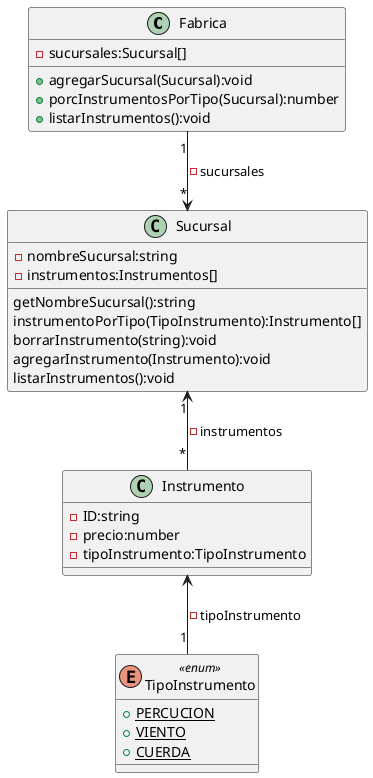 @startuml "La Fábrica"


class Fabrica {
    - sucursales:Sucursal[]

    + agregarSucursal(Sucursal):void
    + porcInstrumentosPorTipo(Sucursal):number
    + listarInstrumentos():void

}

class Sucursal {
    - nombreSucursal:string
    - instrumentos:Instrumentos[]

    getNombreSucursal():string
    instrumentoPorTipo(TipoInstrumento):Instrumento[]
    borrarInstrumento(string):void
    agregarInstrumento(Instrumento):void
    listarInstrumentos():void
    
}

class Instrumento {
    - ID:string
    - precio:number
    - tipoInstrumento:TipoInstrumento

}

enum TipoInstrumento <<enum>> {
    {static} + PERCUCION
    {static} + VIENTO
    {static} + CUERDA
}



Fabrica "1" --> "*" Sucursal: "- sucursales"
Sucursal "1" <-- "*" Instrumento: "- instrumentos"
Instrumento <-- "1" TipoInstrumento: "-tipoInstrumento"

@enduml